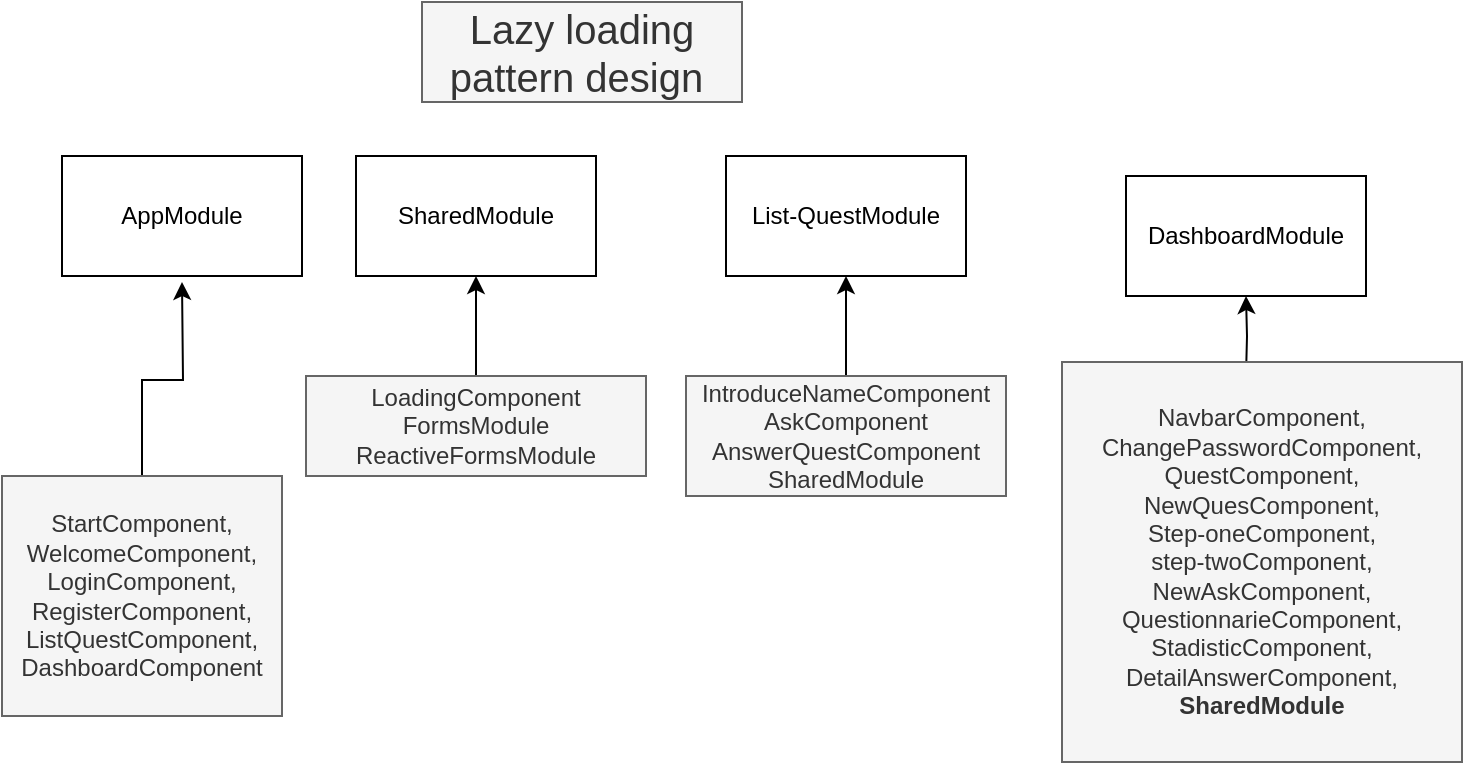 <mxfile>
    <diagram id="TWi-oWbUTdG7wK7XhgbU" name="Page-1">
        <mxGraphModel dx="355" dy="284" grid="1" gridSize="10" guides="1" tooltips="1" connect="1" arrows="1" fold="1" page="1" pageScale="1" pageWidth="850" pageHeight="1100" math="0" shadow="0">
            <root>
                <mxCell id="0"/>
                <mxCell id="1" parent="0"/>
                <mxCell id="2" value="SharedModule" style="rounded=0;whiteSpace=wrap;html=1;" parent="1" vertex="1">
                    <mxGeometry x="207" y="187" width="120" height="60" as="geometry"/>
                </mxCell>
                <mxCell id="5" style="edgeStyle=orthogonalEdgeStyle;rounded=0;orthogonalLoop=1;jettySize=auto;html=1;exitX=0.5;exitY=0;exitDx=0;exitDy=0;entryX=0.5;entryY=1;entryDx=0;entryDy=0;" parent="1" source="4" target="2" edge="1">
                    <mxGeometry relative="1" as="geometry"/>
                </mxCell>
                <mxCell id="4" value="LoadingComponent&lt;br&gt;FormsModule&lt;br&gt;ReactiveFormsModule" style="text;html=1;strokeColor=#666666;fillColor=#f5f5f5;align=center;verticalAlign=middle;whiteSpace=wrap;rounded=0;fontColor=#333333;" parent="1" vertex="1">
                    <mxGeometry x="182" y="297" width="170" height="50" as="geometry"/>
                </mxCell>
                <mxCell id="6" value="List-QuestModule" style="rounded=0;whiteSpace=wrap;html=1;" parent="1" vertex="1">
                    <mxGeometry x="392" y="187" width="120" height="60" as="geometry"/>
                </mxCell>
                <mxCell id="18" style="edgeStyle=orthogonalEdgeStyle;rounded=0;orthogonalLoop=1;jettySize=auto;html=1;entryX=0.5;entryY=1;entryDx=0;entryDy=0;" parent="1" source="7" target="6" edge="1">
                    <mxGeometry relative="1" as="geometry"/>
                </mxCell>
                <mxCell id="7" value="IntroduceNameComponent&lt;br&gt;AskComponent&lt;br&gt;AnswerQuestComponent&lt;br&gt;SharedModule" style="text;html=1;strokeColor=#666666;fillColor=#f5f5f5;align=center;verticalAlign=middle;whiteSpace=wrap;rounded=0;fontColor=#333333;" parent="1" vertex="1">
                    <mxGeometry x="372" y="297" width="160" height="60" as="geometry"/>
                </mxCell>
                <mxCell id="11" value="DashboardModule" style="rounded=0;whiteSpace=wrap;html=1;" parent="1" vertex="1">
                    <mxGeometry x="592" y="197" width="120" height="60" as="geometry"/>
                </mxCell>
                <mxCell id="17" style="edgeStyle=orthogonalEdgeStyle;rounded=0;orthogonalLoop=1;jettySize=auto;html=1;exitX=0.5;exitY=0;exitDx=0;exitDy=0;entryX=0.5;entryY=1;entryDx=0;entryDy=0;" parent="1" target="11" edge="1">
                    <mxGeometry relative="1" as="geometry">
                        <mxPoint x="652" y="297" as="sourcePoint"/>
                    </mxGeometry>
                </mxCell>
                <mxCell id="12" value="NavbarComponent,&lt;br&gt;ChangePasswordComponent,&lt;br&gt;QuestComponent,&lt;br&gt;NewQuesComponent,&lt;br&gt;Step-oneComponent,&lt;br&gt;step-twoComponent,&lt;br&gt;NewAskComponent,&lt;br&gt;QuestionnarieComponent,&lt;br&gt;StadisticComponent,&lt;br&gt;DetailAnswerComponent,&lt;br&gt;&lt;b&gt;SharedModule&lt;/b&gt;" style="text;html=1;strokeColor=#666666;fillColor=#f5f5f5;align=center;verticalAlign=middle;whiteSpace=wrap;rounded=0;fontColor=#333333;" parent="1" vertex="1">
                    <mxGeometry x="560" y="290" width="200" height="200" as="geometry"/>
                </mxCell>
                <mxCell id="13" value="AppModule" style="rounded=0;whiteSpace=wrap;html=1;" parent="1" vertex="1">
                    <mxGeometry x="60" y="187" width="120" height="60" as="geometry"/>
                </mxCell>
                <mxCell id="23" style="edgeStyle=orthogonalEdgeStyle;rounded=0;orthogonalLoop=1;jettySize=auto;html=1;" parent="1" source="14" edge="1">
                    <mxGeometry relative="1" as="geometry">
                        <mxPoint x="120" y="250" as="targetPoint"/>
                    </mxGeometry>
                </mxCell>
                <mxCell id="14" value="StartComponent,&lt;br&gt;WelcomeComponent,&lt;br&gt;LoginComponent,&lt;br&gt;RegisterComponent,&lt;br&gt;ListQuestComponent,&lt;br&gt;DashboardComponent" style="text;html=1;strokeColor=#666666;fillColor=#f5f5f5;align=center;verticalAlign=middle;whiteSpace=wrap;rounded=0;fontColor=#333333;" parent="1" vertex="1">
                    <mxGeometry x="30" y="347" width="140" height="120" as="geometry"/>
                </mxCell>
                <mxCell id="21" value="&lt;font style=&quot;font-size: 20px&quot;&gt;Lazy loading pattern design&amp;nbsp;&lt;/font&gt;" style="text;html=1;strokeColor=#666666;fillColor=#f5f5f5;align=center;verticalAlign=middle;whiteSpace=wrap;rounded=0;fontColor=#333333;" parent="1" vertex="1">
                    <mxGeometry x="240" y="110" width="160" height="50" as="geometry"/>
                </mxCell>
            </root>
        </mxGraphModel>
    </diagram>
</mxfile>